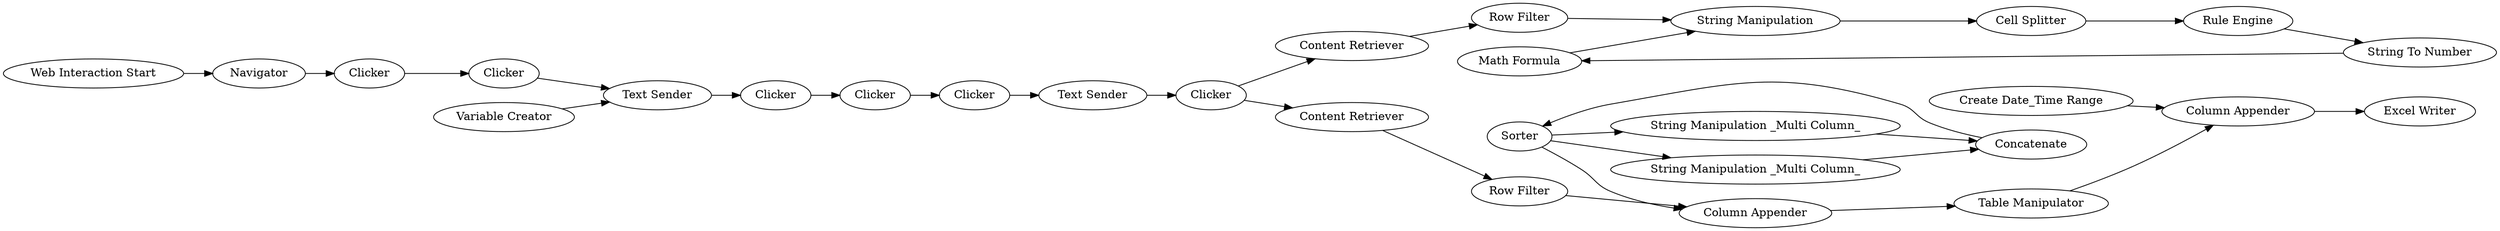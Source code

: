 digraph {
	852 -> 849
	51 -> 50
	857 -> 858
	784 -> 49
	818 -> 847
	853 -> 852
	830 -> 845
	849 -> 850
	850 -> 851
	856 -> 857
	835 -> 830
	844 -> 845
	858 -> 854
	851 -> 853
	818 -> 825
	49 -> 818
	826 -> 835
	52 -> 786
	785 -> 804
	786 -> 785
	847 -> 848
	47 -> 52
	845 -> 842
	804 -> 784
	858 -> 856
	858 -> 835
	50 -> 47
	854 -> 857
	846 -> 786
	825 -> 826
	848 -> 849
	846 [label="Variable Creator"]
	784 [label=Clicker]
	852 [label="Math Formula"]
	847 [label="Content Retriever"]
	835 [label="Column Appender"]
	826 [label="Row Filter"]
	849 [label="String Manipulation"]
	844 [label="Create Date_Time Range"]
	49 [label="Text Sender"]
	848 [label="Row Filter"]
	51 [label="Web Interaction Start"]
	842 [label="Excel Writer"]
	853 [label="String To Number"]
	830 [label="Table Manipulator"]
	854 [label="String Manipulation _Multi Column_"]
	856 [label="String Manipulation _Multi Column_"]
	50 [label=Navigator]
	785 [label=Clicker]
	47 [label=Clicker]
	857 [label=Concatenate]
	825 [label="Content Retriever"]
	858 [label=Sorter]
	818 [label=Clicker]
	851 [label="Rule Engine"]
	850 [label="Cell Splitter"]
	804 [label=Clicker]
	845 [label="Column Appender"]
	52 [label=Clicker]
	786 [label="Text Sender"]
	rankdir=LR
}
